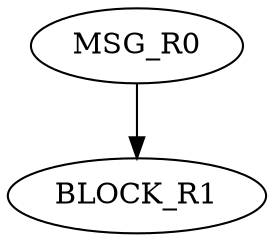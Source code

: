 digraph g {
name="Safe2RemoveExample0";
graph []
edge  [type="defdst"]
node  [cpu="0"];
//Dependency only on own pattern
  MSG_R0    [type="tmsg",  pattern="R", patentry="true", toffs  = 0, fid=1, gid=4048, evtno=2, par="0"];
  BLOCK_R1  [type="block", pattern="R", patexit="true",  tperiod=100000000, qlo="1"];
  
  MSG_R0 -> BLOCK_R1;

}
